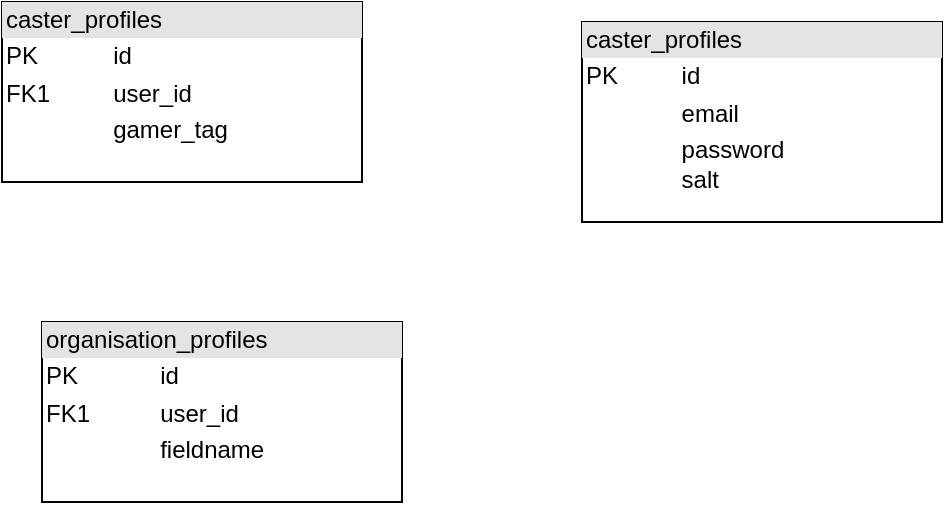 <mxfile version="16.5.1" type="device" pages="5"><diagram id="IFJYSDlTWk54i2XUHWaH" name="DB Schema"><mxGraphModel dx="946" dy="622" grid="1" gridSize="10" guides="1" tooltips="1" connect="1" arrows="1" fold="1" page="1" pageScale="1" pageWidth="827" pageHeight="1169" math="0" shadow="0"><root><mxCell id="0"/><mxCell id="1" parent="0"/><mxCell id="Cj0DY3vHBVHY0UUtg2U1-1" value="&lt;div style=&quot;box-sizing: border-box ; width: 100% ; background: #e4e4e4 ; padding: 2px&quot;&gt;caster_profiles&lt;/div&gt;&lt;table style=&quot;width: 100% ; font-size: 1em&quot; cellpadding=&quot;2&quot; cellspacing=&quot;0&quot;&gt;&lt;tbody&gt;&lt;tr&gt;&lt;td&gt;PK&lt;/td&gt;&lt;td&gt;id&lt;/td&gt;&lt;/tr&gt;&lt;tr&gt;&lt;td&gt;FK1&lt;/td&gt;&lt;td&gt;user_id&lt;/td&gt;&lt;/tr&gt;&lt;tr&gt;&lt;td&gt;&lt;/td&gt;&lt;td&gt;gamer_tag&lt;/td&gt;&lt;/tr&gt;&lt;/tbody&gt;&lt;/table&gt;" style="verticalAlign=top;align=left;overflow=fill;html=1;" parent="1" vertex="1"><mxGeometry x="150" y="300" width="180" height="90" as="geometry"/></mxCell><mxCell id="Cj0DY3vHBVHY0UUtg2U1-2" value="&lt;div style=&quot;box-sizing: border-box ; width: 100% ; background: #e4e4e4 ; padding: 2px&quot;&gt;organisation_profiles&lt;/div&gt;&lt;table style=&quot;width: 100% ; font-size: 1em&quot; cellpadding=&quot;2&quot; cellspacing=&quot;0&quot;&gt;&lt;tbody&gt;&lt;tr&gt;&lt;td&gt;PK&lt;/td&gt;&lt;td&gt;id&lt;/td&gt;&lt;/tr&gt;&lt;tr&gt;&lt;td&gt;FK1&lt;/td&gt;&lt;td&gt;user_id&lt;/td&gt;&lt;/tr&gt;&lt;tr&gt;&lt;td&gt;&lt;/td&gt;&lt;td&gt;fieldname&lt;/td&gt;&lt;/tr&gt;&lt;/tbody&gt;&lt;/table&gt;" style="verticalAlign=top;align=left;overflow=fill;html=1;" parent="1" vertex="1"><mxGeometry x="170" y="460" width="180" height="90" as="geometry"/></mxCell><mxCell id="Cj0DY3vHBVHY0UUtg2U1-3" value="&lt;div style=&quot;box-sizing: border-box ; width: 100% ; background: #e4e4e4 ; padding: 2px&quot;&gt;caster_profiles&lt;/div&gt;&lt;table style=&quot;width: 100% ; font-size: 1em&quot; cellpadding=&quot;2&quot; cellspacing=&quot;0&quot;&gt;&lt;tbody&gt;&lt;tr&gt;&lt;td&gt;PK&lt;/td&gt;&lt;td&gt;id&lt;/td&gt;&lt;/tr&gt;&lt;tr&gt;&lt;td&gt;&lt;br&gt;&lt;/td&gt;&lt;td&gt;email&lt;/td&gt;&lt;/tr&gt;&lt;tr&gt;&lt;td&gt;&lt;/td&gt;&lt;td&gt;password&lt;br&gt;salt&lt;/td&gt;&lt;/tr&gt;&lt;/tbody&gt;&lt;/table&gt;" style="verticalAlign=top;align=left;overflow=fill;html=1;" parent="1" vertex="1"><mxGeometry x="440" y="310" width="180" height="100" as="geometry"/></mxCell></root></mxGraphModel></diagram><diagram id="8OqbAFPK_hmVm2Bs5lqv" name="Class Diagram (User, messages, friends)"><mxGraphModel dx="946" dy="1791" grid="1" gridSize="10" guides="1" tooltips="1" connect="1" arrows="1" fold="1" page="1" pageScale="1" pageWidth="827" pageHeight="1169" math="0" shadow="0"><root><mxCell id="nvpQmYBhC9q09GTZ1Mtf-0"/><mxCell id="nvpQmYBhC9q09GTZ1Mtf-1" parent="nvpQmYBhC9q09GTZ1Mtf-0"/><mxCell id="nvpQmYBhC9q09GTZ1Mtf-22" value="User" style="swimlane;fontStyle=1;align=center;verticalAlign=top;childLayout=stackLayout;horizontal=1;startSize=26;horizontalStack=0;resizeParent=1;resizeParentMax=0;resizeLast=0;collapsible=1;marginBottom=0;" parent="nvpQmYBhC9q09GTZ1Mtf-1" vertex="1"><mxGeometry x="344" y="570" width="180" height="216" as="geometry"/></mxCell><mxCell id="nvpQmYBhC9q09GTZ1Mtf-23" value="- id: int&#10;" style="text;strokeColor=none;fillColor=none;align=left;verticalAlign=top;spacingLeft=4;spacingRight=4;overflow=hidden;rotatable=0;points=[[0,0.5],[1,0.5]];portConstraint=eastwest;" parent="nvpQmYBhC9q09GTZ1Mtf-22" vertex="1"><mxGeometry y="26" width="180" height="26" as="geometry"/></mxCell><mxCell id="nvpQmYBhC9q09GTZ1Mtf-4" value="- username: string" style="text;strokeColor=none;fillColor=none;align=left;verticalAlign=top;spacingLeft=4;spacingRight=4;overflow=hidden;rotatable=0;points=[[0,0.5],[1,0.5]];portConstraint=eastwest;" parent="nvpQmYBhC9q09GTZ1Mtf-22" vertex="1"><mxGeometry y="52" width="180" height="26" as="geometry"/></mxCell><mxCell id="nvpQmYBhC9q09GTZ1Mtf-3" value="- network: Network" style="text;strokeColor=none;fillColor=none;align=left;verticalAlign=top;spacingLeft=4;spacingRight=4;overflow=hidden;rotatable=0;points=[[0,0.5],[1,0.5]];portConstraint=eastwest;" parent="nvpQmYBhC9q09GTZ1Mtf-22" vertex="1"><mxGeometry y="78" width="180" height="26" as="geometry"/></mxCell><mxCell id="nvpQmYBhC9q09GTZ1Mtf-11" value="- chats: Chat[]" style="text;strokeColor=none;fillColor=none;align=left;verticalAlign=top;spacingLeft=4;spacingRight=4;overflow=hidden;rotatable=0;points=[[0,0.5],[1,0.5]];portConstraint=eastwest;" parent="nvpQmYBhC9q09GTZ1Mtf-22" vertex="1"><mxGeometry y="104" width="180" height="26" as="geometry"/></mxCell><mxCell id="nvpQmYBhC9q09GTZ1Mtf-24" value="" style="line;strokeWidth=1;fillColor=none;align=left;verticalAlign=middle;spacingTop=-1;spacingLeft=3;spacingRight=3;rotatable=0;labelPosition=right;points=[];portConstraint=eastwest;" parent="nvpQmYBhC9q09GTZ1Mtf-22" vertex="1"><mxGeometry y="130" width="180" height="8" as="geometry"/></mxCell><mxCell id="nvpQmYBhC9q09GTZ1Mtf-25" value="+ getChat(otherUser): Chat" style="text;strokeColor=none;fillColor=none;align=left;verticalAlign=top;spacingLeft=4;spacingRight=4;overflow=hidden;rotatable=0;points=[[0,0.5],[1,0.5]];portConstraint=eastwest;" parent="nvpQmYBhC9q09GTZ1Mtf-22" vertex="1"><mxGeometry y="138" width="180" height="26" as="geometry"/></mxCell><mxCell id="mDcbZbTaFt60joXfKTBX-10" value="+ addChat(otherUser): Chat" style="text;strokeColor=none;fillColor=none;align=left;verticalAlign=top;spacingLeft=4;spacingRight=4;overflow=hidden;rotatable=0;points=[[0,0.5],[1,0.5]];portConstraint=eastwest;" parent="nvpQmYBhC9q09GTZ1Mtf-22" vertex="1"><mxGeometry y="164" width="180" height="26" as="geometry"/></mxCell><mxCell id="mDcbZbTaFt60joXfKTBX-14" value="+ getNetwork(): SocialNetwork" style="text;strokeColor=none;fillColor=none;align=left;verticalAlign=top;spacingLeft=4;spacingRight=4;overflow=hidden;rotatable=0;points=[[0,0.5],[1,0.5]];portConstraint=eastwest;" parent="nvpQmYBhC9q09GTZ1Mtf-22" vertex="1"><mxGeometry y="190" width="180" height="26" as="geometry"/></mxCell><mxCell id="nvpQmYBhC9q09GTZ1Mtf-26" value="FriendRequest" style="swimlane;fontStyle=1;align=center;verticalAlign=top;childLayout=stackLayout;horizontal=1;startSize=26;horizontalStack=0;resizeParent=1;resizeParentMax=0;resizeLast=0;collapsible=1;marginBottom=0;" parent="nvpQmYBhC9q09GTZ1Mtf-1" vertex="1"><mxGeometry x="610" y="770" width="160" height="138" as="geometry"/></mxCell><mxCell id="nvpQmYBhC9q09GTZ1Mtf-12" value="- sender: User" style="text;strokeColor=none;fillColor=none;align=left;verticalAlign=top;spacingLeft=4;spacingRight=4;overflow=hidden;rotatable=0;points=[[0,0.5],[1,0.5]];portConstraint=eastwest;" parent="nvpQmYBhC9q09GTZ1Mtf-26" vertex="1"><mxGeometry y="26" width="160" height="26" as="geometry"/></mxCell><mxCell id="nvpQmYBhC9q09GTZ1Mtf-13" value="- receiver: User" style="text;strokeColor=none;fillColor=none;align=left;verticalAlign=top;spacingLeft=4;spacingRight=4;overflow=hidden;rotatable=0;points=[[0,0.5],[1,0.5]];portConstraint=eastwest;" parent="nvpQmYBhC9q09GTZ1Mtf-26" vertex="1"><mxGeometry y="52" width="160" height="26" as="geometry"/></mxCell><mxCell id="nvpQmYBhC9q09GTZ1Mtf-27" value="- status: ENUM" style="text;strokeColor=none;fillColor=none;align=left;verticalAlign=top;spacingLeft=4;spacingRight=4;overflow=hidden;rotatable=0;points=[[0,0.5],[1,0.5]];portConstraint=eastwest;" parent="nvpQmYBhC9q09GTZ1Mtf-26" vertex="1"><mxGeometry y="78" width="160" height="26" as="geometry"/></mxCell><mxCell id="nvpQmYBhC9q09GTZ1Mtf-28" value="" style="line;strokeWidth=1;fillColor=none;align=left;verticalAlign=middle;spacingTop=-1;spacingLeft=3;spacingRight=3;rotatable=0;labelPosition=right;points=[];portConstraint=eastwest;" parent="nvpQmYBhC9q09GTZ1Mtf-26" vertex="1"><mxGeometry y="104" width="160" height="8" as="geometry"/></mxCell><mxCell id="nvpQmYBhC9q09GTZ1Mtf-29" value="+ setStatus(): void" style="text;strokeColor=none;fillColor=none;align=left;verticalAlign=top;spacingLeft=4;spacingRight=4;overflow=hidden;rotatable=0;points=[[0,0.5],[1,0.5]];portConstraint=eastwest;" parent="nvpQmYBhC9q09GTZ1Mtf-26" vertex="1"><mxGeometry y="112" width="160" height="26" as="geometry"/></mxCell><mxCell id="nvpQmYBhC9q09GTZ1Mtf-30" value="Chat" style="swimlane;fontStyle=1;align=center;verticalAlign=top;childLayout=stackLayout;horizontal=1;startSize=26;horizontalStack=0;resizeParent=1;resizeParentMax=0;resizeLast=0;collapsible=1;marginBottom=0;" parent="nvpQmYBhC9q09GTZ1Mtf-1" vertex="1"><mxGeometry x="30" y="570" width="226" height="138" as="geometry"/></mxCell><mxCell id="nvpQmYBhC9q09GTZ1Mtf-31" value="- sender: User" style="text;strokeColor=none;fillColor=none;align=left;verticalAlign=top;spacingLeft=4;spacingRight=4;overflow=hidden;rotatable=0;points=[[0,0.5],[1,0.5]];portConstraint=eastwest;" parent="nvpQmYBhC9q09GTZ1Mtf-30" vertex="1"><mxGeometry y="26" width="226" height="26" as="geometry"/></mxCell><mxCell id="nvpQmYBhC9q09GTZ1Mtf-34" value="- receiver: User" style="text;strokeColor=none;fillColor=none;align=left;verticalAlign=top;spacingLeft=4;spacingRight=4;overflow=hidden;rotatable=0;points=[[0,0.5],[1,0.5]];portConstraint=eastwest;" parent="nvpQmYBhC9q09GTZ1Mtf-30" vertex="1"><mxGeometry y="52" width="226" height="26" as="geometry"/></mxCell><mxCell id="nvpQmYBhC9q09GTZ1Mtf-35" value="- messages: Message[]" style="text;strokeColor=none;fillColor=none;align=left;verticalAlign=top;spacingLeft=4;spacingRight=4;overflow=hidden;rotatable=0;points=[[0,0.5],[1,0.5]];portConstraint=eastwest;" parent="nvpQmYBhC9q09GTZ1Mtf-30" vertex="1"><mxGeometry y="78" width="226" height="26" as="geometry"/></mxCell><mxCell id="nvpQmYBhC9q09GTZ1Mtf-32" value="" style="line;strokeWidth=1;fillColor=none;align=left;verticalAlign=middle;spacingTop=-1;spacingLeft=3;spacingRight=3;rotatable=0;labelPosition=right;points=[];portConstraint=eastwest;" parent="nvpQmYBhC9q09GTZ1Mtf-30" vertex="1"><mxGeometry y="104" width="226" height="8" as="geometry"/></mxCell><mxCell id="nvpQmYBhC9q09GTZ1Mtf-33" value="+ getMessages(otherUser): Messages[]" style="text;strokeColor=none;fillColor=none;align=left;verticalAlign=top;spacingLeft=4;spacingRight=4;overflow=hidden;rotatable=0;points=[[0,0.5],[1,0.5]];portConstraint=eastwest;" parent="nvpQmYBhC9q09GTZ1Mtf-30" vertex="1"><mxGeometry y="112" width="226" height="26" as="geometry"/></mxCell><mxCell id="nvpQmYBhC9q09GTZ1Mtf-36" value="Message" style="swimlane;fontStyle=1;align=center;verticalAlign=top;childLayout=stackLayout;horizontal=1;startSize=26;horizontalStack=0;resizeParent=1;resizeParentMax=0;resizeLast=0;collapsible=1;marginBottom=0;" parent="nvpQmYBhC9q09GTZ1Mtf-1" vertex="1"><mxGeometry x="63" y="770" width="160" height="138" as="geometry"/></mxCell><mxCell id="nvpQmYBhC9q09GTZ1Mtf-37" value="- messageNumber: int" style="text;strokeColor=none;fillColor=none;align=left;verticalAlign=top;spacingLeft=4;spacingRight=4;overflow=hidden;rotatable=0;points=[[0,0.5],[1,0.5]];portConstraint=eastwest;" parent="nvpQmYBhC9q09GTZ1Mtf-36" vertex="1"><mxGeometry y="26" width="160" height="26" as="geometry"/></mxCell><mxCell id="nvpQmYBhC9q09GTZ1Mtf-40" value="- authorId" style="text;strokeColor=none;fillColor=none;align=left;verticalAlign=top;spacingLeft=4;spacingRight=4;overflow=hidden;rotatable=0;points=[[0,0.5],[1,0.5]];portConstraint=eastwest;" parent="nvpQmYBhC9q09GTZ1Mtf-36" vertex="1"><mxGeometry y="52" width="160" height="26" as="geometry"/></mxCell><mxCell id="nvpQmYBhC9q09GTZ1Mtf-41" value="- text: string" style="text;strokeColor=none;fillColor=none;align=left;verticalAlign=top;spacingLeft=4;spacingRight=4;overflow=hidden;rotatable=0;points=[[0,0.5],[1,0.5]];portConstraint=eastwest;" parent="nvpQmYBhC9q09GTZ1Mtf-36" vertex="1"><mxGeometry y="78" width="160" height="26" as="geometry"/></mxCell><mxCell id="nvpQmYBhC9q09GTZ1Mtf-38" value="" style="line;strokeWidth=1;fillColor=none;align=left;verticalAlign=middle;spacingTop=-1;spacingLeft=3;spacingRight=3;rotatable=0;labelPosition=right;points=[];portConstraint=eastwest;" parent="nvpQmYBhC9q09GTZ1Mtf-36" vertex="1"><mxGeometry y="104" width="160" height="8" as="geometry"/></mxCell><mxCell id="nvpQmYBhC9q09GTZ1Mtf-39" value="+ getText(): string" style="text;strokeColor=none;fillColor=none;align=left;verticalAlign=top;spacingLeft=4;spacingRight=4;overflow=hidden;rotatable=0;points=[[0,0.5],[1,0.5]];portConstraint=eastwest;" parent="nvpQmYBhC9q09GTZ1Mtf-36" vertex="1"><mxGeometry y="112" width="160" height="26" as="geometry"/></mxCell><mxCell id="mDcbZbTaFt60joXfKTBX-0" value="SocialNetwork" style="swimlane;fontStyle=1;align=center;verticalAlign=top;childLayout=stackLayout;horizontal=1;startSize=26;horizontalStack=0;resizeParent=1;resizeParentMax=0;resizeLast=0;collapsible=1;marginBottom=0;" parent="nvpQmYBhC9q09GTZ1Mtf-1" vertex="1"><mxGeometry x="610" y="570" width="160" height="138" as="geometry"/></mxCell><mxCell id="mDcbZbTaFt60joXfKTBX-1" value="- friends: User[]" style="text;strokeColor=none;fillColor=none;align=left;verticalAlign=top;spacingLeft=4;spacingRight=4;overflow=hidden;rotatable=0;points=[[0,0.5],[1,0.5]];portConstraint=eastwest;" parent="mDcbZbTaFt60joXfKTBX-0" vertex="1"><mxGeometry y="26" width="160" height="26" as="geometry"/></mxCell><mxCell id="mDcbZbTaFt60joXfKTBX-4" value="- requests: FriendRequest[]" style="text;strokeColor=none;fillColor=none;align=left;verticalAlign=top;spacingLeft=4;spacingRight=4;overflow=hidden;rotatable=0;points=[[0,0.5],[1,0.5]];portConstraint=eastwest;" parent="mDcbZbTaFt60joXfKTBX-0" vertex="1"><mxGeometry y="52" width="160" height="26" as="geometry"/></mxCell><mxCell id="mDcbZbTaFt60joXfKTBX-2" value="" style="line;strokeWidth=1;fillColor=none;align=left;verticalAlign=middle;spacingTop=-1;spacingLeft=3;spacingRight=3;rotatable=0;labelPosition=right;points=[];portConstraint=eastwest;" parent="mDcbZbTaFt60joXfKTBX-0" vertex="1"><mxGeometry y="78" width="160" height="8" as="geometry"/></mxCell><mxCell id="mDcbZbTaFt60joXfKTBX-3" value="+ acceptRequest(): void" style="text;strokeColor=none;fillColor=none;align=left;verticalAlign=top;spacingLeft=4;spacingRight=4;overflow=hidden;rotatable=0;points=[[0,0.5],[1,0.5]];portConstraint=eastwest;" parent="mDcbZbTaFt60joXfKTBX-0" vertex="1"><mxGeometry y="86" width="160" height="26" as="geometry"/></mxCell><mxCell id="mDcbZbTaFt60joXfKTBX-5" value="+ rejectRequest(): void" style="text;strokeColor=none;fillColor=none;align=left;verticalAlign=top;spacingLeft=4;spacingRight=4;overflow=hidden;rotatable=0;points=[[0,0.5],[1,0.5]];portConstraint=eastwest;" parent="mDcbZbTaFt60joXfKTBX-0" vertex="1"><mxGeometry y="112" width="160" height="26" as="geometry"/></mxCell><mxCell id="mDcbZbTaFt60joXfKTBX-15" value="" style="endArrow=open;html=1;endSize=12;startArrow=diamondThin;startSize=14;startFill=1;edgeStyle=orthogonalEdgeStyle;align=left;verticalAlign=bottom;rounded=0;entryX=-0.012;entryY=0.065;entryDx=0;entryDy=0;entryPerimeter=0;exitX=0.998;exitY=0.041;exitDx=0;exitDy=0;exitPerimeter=0;" parent="nvpQmYBhC9q09GTZ1Mtf-1" source="nvpQmYBhC9q09GTZ1Mtf-22" target="mDcbZbTaFt60joXfKTBX-0" edge="1"><mxGeometry x="-1" y="3" relative="1" as="geometry"><mxPoint x="530" y="579" as="sourcePoint"/><mxPoint x="720" y="540" as="targetPoint"/></mxGeometry></mxCell><mxCell id="mDcbZbTaFt60joXfKTBX-16" value="1" style="edgeLabel;html=1;align=center;verticalAlign=middle;resizable=0;points=[];" parent="mDcbZbTaFt60joXfKTBX-15" vertex="1" connectable="0"><mxGeometry x="0.629" y="2" relative="1" as="geometry"><mxPoint x="-2" as="offset"/></mxGeometry></mxCell><mxCell id="mDcbZbTaFt60joXfKTBX-17" value="2" style="endArrow=open;html=1;endSize=12;startArrow=diamondThin;startSize=14;startFill=1;edgeStyle=orthogonalEdgeStyle;align=left;verticalAlign=bottom;rounded=0;entryX=0.5;entryY=0;entryDx=0;entryDy=0;" parent="nvpQmYBhC9q09GTZ1Mtf-1" target="nvpQmYBhC9q09GTZ1Mtf-26" edge="1"><mxGeometry x="-0.333" y="10" relative="1" as="geometry"><mxPoint x="690" y="710" as="sourcePoint"/><mxPoint x="610" y="720" as="targetPoint"/><mxPoint as="offset"/></mxGeometry></mxCell><mxCell id="mDcbZbTaFt60joXfKTBX-18" value="0..*" style="text;html=1;align=center;verticalAlign=middle;resizable=0;points=[];autosize=1;strokeColor=none;fillColor=none;" parent="nvpQmYBhC9q09GTZ1Mtf-1" vertex="1"><mxGeometry x="650" y="750" width="30" height="20" as="geometry"/></mxCell><mxCell id="mDcbZbTaFt60joXfKTBX-19" value="0..*" style="text;html=1;align=center;verticalAlign=middle;resizable=0;points=[];autosize=1;strokeColor=none;fillColor=none;" parent="nvpQmYBhC9q09GTZ1Mtf-1" vertex="1"><mxGeometry x="524" y="580" width="30" height="20" as="geometry"/></mxCell><mxCell id="mDcbZbTaFt60joXfKTBX-21" value="" style="endArrow=open;html=1;endSize=12;startArrow=diamondThin;startSize=14;startFill=1;edgeStyle=orthogonalEdgeStyle;align=left;verticalAlign=bottom;rounded=0;exitX=-0.003;exitY=0.064;exitDx=0;exitDy=0;exitPerimeter=0;entryX=1.003;entryY=0.1;entryDx=0;entryDy=0;entryPerimeter=0;" parent="nvpQmYBhC9q09GTZ1Mtf-1" source="nvpQmYBhC9q09GTZ1Mtf-22" target="nvpQmYBhC9q09GTZ1Mtf-30" edge="1"><mxGeometry x="0.002" y="-84" relative="1" as="geometry"><mxPoint x="300" y="700" as="sourcePoint"/><mxPoint x="460" y="700" as="targetPoint"/><mxPoint as="offset"/></mxGeometry></mxCell><mxCell id="mDcbZbTaFt60joXfKTBX-22" value="2" style="edgeLabel;html=1;align=center;verticalAlign=middle;resizable=0;points=[];" parent="mDcbZbTaFt60joXfKTBX-21" vertex="1" connectable="0"><mxGeometry x="-0.736" y="-15" relative="1" as="geometry"><mxPoint x="-12" y="11" as="offset"/></mxGeometry></mxCell><mxCell id="mDcbZbTaFt60joXfKTBX-23" value="0..*" style="text;html=1;align=center;verticalAlign=middle;resizable=0;points=[];autosize=1;strokeColor=none;fillColor=none;" parent="nvpQmYBhC9q09GTZ1Mtf-1" vertex="1"><mxGeometry x="256" y="590" width="30" height="20" as="geometry"/></mxCell><mxCell id="mDcbZbTaFt60joXfKTBX-26" value="1..2" style="endArrow=open;html=1;endSize=12;startArrow=diamondThin;startSize=14;startFill=1;edgeStyle=orthogonalEdgeStyle;align=left;verticalAlign=bottom;rounded=0;entryX=0.5;entryY=0;entryDx=0;entryDy=0;exitX=0.5;exitY=1;exitDx=0;exitDy=0;" parent="nvpQmYBhC9q09GTZ1Mtf-1" source="nvpQmYBhC9q09GTZ1Mtf-30" target="nvpQmYBhC9q09GTZ1Mtf-36" edge="1"><mxGeometry x="-0.29" y="7" relative="1" as="geometry"><mxPoint x="10" y="730" as="sourcePoint"/><mxPoint x="170" y="730" as="targetPoint"/><Array as="points"><mxPoint x="143" y="730"/><mxPoint x="143" y="730"/></Array><mxPoint as="offset"/></mxGeometry></mxCell><mxCell id="mDcbZbTaFt60joXfKTBX-27" value="0..*" style="text;html=1;align=center;verticalAlign=middle;resizable=0;points=[];autosize=1;strokeColor=none;fillColor=none;" parent="nvpQmYBhC9q09GTZ1Mtf-1" vertex="1"><mxGeometry x="110" y="750" width="30" height="20" as="geometry"/></mxCell><mxCell id="G_FjlWxSiDGfOTx2bwtK-0" value="Caster" style="swimlane;fontStyle=1;align=center;verticalAlign=top;childLayout=stackLayout;horizontal=1;startSize=26;horizontalStack=0;resizeParent=1;resizeParentMax=0;resizeLast=0;collapsible=1;marginBottom=0;" parent="nvpQmYBhC9q09GTZ1Mtf-1" vertex="1"><mxGeometry x="220" y="189" width="160" height="86" as="geometry"/></mxCell><mxCell id="G_FjlWxSiDGfOTx2bwtK-1" value="+ field: type" style="text;strokeColor=none;fillColor=none;align=left;verticalAlign=top;spacingLeft=4;spacingRight=4;overflow=hidden;rotatable=0;points=[[0,0.5],[1,0.5]];portConstraint=eastwest;" parent="G_FjlWxSiDGfOTx2bwtK-0" vertex="1"><mxGeometry y="26" width="160" height="26" as="geometry"/></mxCell><mxCell id="G_FjlWxSiDGfOTx2bwtK-2" value="" style="line;strokeWidth=1;fillColor=none;align=left;verticalAlign=middle;spacingTop=-1;spacingLeft=3;spacingRight=3;rotatable=0;labelPosition=right;points=[];portConstraint=eastwest;" parent="G_FjlWxSiDGfOTx2bwtK-0" vertex="1"><mxGeometry y="52" width="160" height="8" as="geometry"/></mxCell><mxCell id="G_FjlWxSiDGfOTx2bwtK-3" value="+ method(type): type" style="text;strokeColor=none;fillColor=none;align=left;verticalAlign=top;spacingLeft=4;spacingRight=4;overflow=hidden;rotatable=0;points=[[0,0.5],[1,0.5]];portConstraint=eastwest;" parent="G_FjlWxSiDGfOTx2bwtK-0" vertex="1"><mxGeometry y="60" width="160" height="26" as="geometry"/></mxCell><mxCell id="G_FjlWxSiDGfOTx2bwtK-4" value="Organisation" style="swimlane;fontStyle=1;align=center;verticalAlign=top;childLayout=stackLayout;horizontal=1;startSize=26;horizontalStack=0;resizeParent=1;resizeParentMax=0;resizeLast=0;collapsible=1;marginBottom=0;" parent="nvpQmYBhC9q09GTZ1Mtf-1" vertex="1"><mxGeometry x="420" y="189" width="160" height="86" as="geometry"/></mxCell><mxCell id="G_FjlWxSiDGfOTx2bwtK-5" value="+ field: type" style="text;strokeColor=none;fillColor=none;align=left;verticalAlign=top;spacingLeft=4;spacingRight=4;overflow=hidden;rotatable=0;points=[[0,0.5],[1,0.5]];portConstraint=eastwest;" parent="G_FjlWxSiDGfOTx2bwtK-4" vertex="1"><mxGeometry y="26" width="160" height="26" as="geometry"/></mxCell><mxCell id="G_FjlWxSiDGfOTx2bwtK-6" value="" style="line;strokeWidth=1;fillColor=none;align=left;verticalAlign=middle;spacingTop=-1;spacingLeft=3;spacingRight=3;rotatable=0;labelPosition=right;points=[];portConstraint=eastwest;" parent="G_FjlWxSiDGfOTx2bwtK-4" vertex="1"><mxGeometry y="52" width="160" height="8" as="geometry"/></mxCell><mxCell id="G_FjlWxSiDGfOTx2bwtK-7" value="+ method(type): type" style="text;strokeColor=none;fillColor=none;align=left;verticalAlign=top;spacingLeft=4;spacingRight=4;overflow=hidden;rotatable=0;points=[[0,0.5],[1,0.5]];portConstraint=eastwest;" parent="G_FjlWxSiDGfOTx2bwtK-4" vertex="1"><mxGeometry y="60" width="160" height="26" as="geometry"/></mxCell><mxCell id="G_FjlWxSiDGfOTx2bwtK-8" value="BaseUser" style="swimlane;fontStyle=1;align=center;verticalAlign=top;childLayout=stackLayout;horizontal=1;startSize=26;horizontalStack=0;resizeParent=1;resizeParentMax=0;resizeLast=0;collapsible=1;marginBottom=0;" parent="nvpQmYBhC9q09GTZ1Mtf-1" vertex="1"><mxGeometry x="320" y="-30" width="160" height="138" as="geometry"/></mxCell><mxCell id="G_FjlWxSiDGfOTx2bwtK-9" value="- Id: int" style="text;strokeColor=none;fillColor=none;align=left;verticalAlign=top;spacingLeft=4;spacingRight=4;overflow=hidden;rotatable=0;points=[[0,0.5],[1,0.5]];portConstraint=eastwest;" parent="G_FjlWxSiDGfOTx2bwtK-8" vertex="1"><mxGeometry y="26" width="160" height="26" as="geometry"/></mxCell><mxCell id="G_FjlWxSiDGfOTx2bwtK-12" value="- Email: string" style="text;strokeColor=none;fillColor=none;align=left;verticalAlign=top;spacingLeft=4;spacingRight=4;overflow=hidden;rotatable=0;points=[[0,0.5],[1,0.5]];portConstraint=eastwest;" parent="G_FjlWxSiDGfOTx2bwtK-8" vertex="1"><mxGeometry y="52" width="160" height="26" as="geometry"/></mxCell><mxCell id="G_FjlWxSiDGfOTx2bwtK-13" value="- Password: string" style="text;strokeColor=none;fillColor=none;align=left;verticalAlign=top;spacingLeft=4;spacingRight=4;overflow=hidden;rotatable=0;points=[[0,0.5],[1,0.5]];portConstraint=eastwest;" parent="G_FjlWxSiDGfOTx2bwtK-8" vertex="1"><mxGeometry y="78" width="160" height="26" as="geometry"/></mxCell><mxCell id="G_FjlWxSiDGfOTx2bwtK-10" value="" style="line;strokeWidth=1;fillColor=none;align=left;verticalAlign=middle;spacingTop=-1;spacingLeft=3;spacingRight=3;rotatable=0;labelPosition=right;points=[];portConstraint=eastwest;" parent="G_FjlWxSiDGfOTx2bwtK-8" vertex="1"><mxGeometry y="104" width="160" height="8" as="geometry"/></mxCell><mxCell id="G_FjlWxSiDGfOTx2bwtK-23" value="+ Get / Set(): T" style="text;strokeColor=none;fillColor=none;align=left;verticalAlign=top;spacingLeft=4;spacingRight=4;overflow=hidden;rotatable=0;points=[[0,0.5],[1,0.5]];portConstraint=eastwest;" parent="G_FjlWxSiDGfOTx2bwtK-8" vertex="1"><mxGeometry y="112" width="160" height="26" as="geometry"/></mxCell><mxCell id="G_FjlWxSiDGfOTx2bwtK-15" value="«interface»&lt;br&gt;&lt;b&gt;ICasterService&lt;/b&gt;" style="html=1;" parent="nvpQmYBhC9q09GTZ1Mtf-1" vertex="1"><mxGeometry x="930" y="170" width="110" height="50" as="geometry"/></mxCell><mxCell id="G_FjlWxSiDGfOTx2bwtK-16" value="CasterService" style="swimlane;fontStyle=1;align=center;verticalAlign=top;childLayout=stackLayout;horizontal=1;startSize=26;horizontalStack=0;resizeParent=1;resizeParentMax=0;resizeLast=0;collapsible=1;marginBottom=0;" parent="nvpQmYBhC9q09GTZ1Mtf-1" vertex="1"><mxGeometry x="900" y="270" width="170" height="86" as="geometry"/></mxCell><mxCell id="G_FjlWxSiDGfOTx2bwtK-17" value="+ field: type" style="text;strokeColor=none;fillColor=none;align=left;verticalAlign=top;spacingLeft=4;spacingRight=4;overflow=hidden;rotatable=0;points=[[0,0.5],[1,0.5]];portConstraint=eastwest;" parent="G_FjlWxSiDGfOTx2bwtK-16" vertex="1"><mxGeometry y="26" width="170" height="26" as="geometry"/></mxCell><mxCell id="G_FjlWxSiDGfOTx2bwtK-18" value="" style="line;strokeWidth=1;fillColor=none;align=left;verticalAlign=middle;spacingTop=-1;spacingLeft=3;spacingRight=3;rotatable=0;labelPosition=right;points=[];portConstraint=eastwest;" parent="G_FjlWxSiDGfOTx2bwtK-16" vertex="1"><mxGeometry y="52" width="170" height="8" as="geometry"/></mxCell><mxCell id="G_FjlWxSiDGfOTx2bwtK-19" value="+ GetCasters(): List&lt;Caster&gt;" style="text;strokeColor=none;fillColor=none;align=left;verticalAlign=top;spacingLeft=4;spacingRight=4;overflow=hidden;rotatable=0;points=[[0,0.5],[1,0.5]];portConstraint=eastwest;" parent="G_FjlWxSiDGfOTx2bwtK-16" vertex="1"><mxGeometry y="60" width="170" height="26" as="geometry"/></mxCell><mxCell id="G_FjlWxSiDGfOTx2bwtK-20" value="«interface»&lt;br&gt;&lt;b&gt;ICasterRepository&lt;/b&gt;" style="html=1;" parent="nvpQmYBhC9q09GTZ1Mtf-1" vertex="1"><mxGeometry x="710" y="170" width="110" height="50" as="geometry"/></mxCell><mxCell id="G_FjlWxSiDGfOTx2bwtK-24" value="" style="endArrow=block;endSize=16;endFill=0;html=1;rounded=0;entryX=0.748;entryY=0.989;entryDx=0;entryDy=0;entryPerimeter=0;exitX=0.123;exitY=-0.007;exitDx=0;exitDy=0;exitPerimeter=0;" parent="nvpQmYBhC9q09GTZ1Mtf-1" source="G_FjlWxSiDGfOTx2bwtK-4" target="G_FjlWxSiDGfOTx2bwtK-23" edge="1"><mxGeometry width="160" relative="1" as="geometry"><mxPoint x="440" y="180" as="sourcePoint"/><mxPoint x="700" y="220" as="targetPoint"/><Array as="points"><mxPoint x="440" y="150"/></Array></mxGeometry></mxCell><mxCell id="G_FjlWxSiDGfOTx2bwtK-28" value="" style="endArrow=block;endSize=16;endFill=0;html=1;rounded=0;entryX=0.25;entryY=1;entryDx=0;entryDy=0;exitX=0.869;exitY=-0.007;exitDx=0;exitDy=0;exitPerimeter=0;" parent="nvpQmYBhC9q09GTZ1Mtf-1" source="G_FjlWxSiDGfOTx2bwtK-0" target="G_FjlWxSiDGfOTx2bwtK-8" edge="1"><mxGeometry width="160" relative="1" as="geometry"><mxPoint x="360" y="180" as="sourcePoint"/><mxPoint x="590" y="180" as="targetPoint"/></mxGeometry></mxCell><mxCell id="G_FjlWxSiDGfOTx2bwtK-29" value="CasterRepository" style="swimlane;fontStyle=1;align=center;verticalAlign=top;childLayout=stackLayout;horizontal=1;startSize=26;horizontalStack=0;resizeParent=1;resizeParentMax=0;resizeLast=0;collapsible=1;marginBottom=0;" parent="nvpQmYBhC9q09GTZ1Mtf-1" vertex="1"><mxGeometry x="680" y="275" width="170" height="86" as="geometry"/></mxCell><mxCell id="G_FjlWxSiDGfOTx2bwtK-30" value="+ field: type" style="text;strokeColor=none;fillColor=none;align=left;verticalAlign=top;spacingLeft=4;spacingRight=4;overflow=hidden;rotatable=0;points=[[0,0.5],[1,0.5]];portConstraint=eastwest;" parent="G_FjlWxSiDGfOTx2bwtK-29" vertex="1"><mxGeometry y="26" width="170" height="26" as="geometry"/></mxCell><mxCell id="G_FjlWxSiDGfOTx2bwtK-31" value="" style="line;strokeWidth=1;fillColor=none;align=left;verticalAlign=middle;spacingTop=-1;spacingLeft=3;spacingRight=3;rotatable=0;labelPosition=right;points=[];portConstraint=eastwest;" parent="G_FjlWxSiDGfOTx2bwtK-29" vertex="1"><mxGeometry y="52" width="170" height="8" as="geometry"/></mxCell><mxCell id="G_FjlWxSiDGfOTx2bwtK-32" value="+ GetCasters(): List&lt;Caster&gt;" style="text;strokeColor=none;fillColor=none;align=left;verticalAlign=top;spacingLeft=4;spacingRight=4;overflow=hidden;rotatable=0;points=[[0,0.5],[1,0.5]];portConstraint=eastwest;" parent="G_FjlWxSiDGfOTx2bwtK-29" vertex="1"><mxGeometry y="60" width="170" height="26" as="geometry"/></mxCell></root></mxGraphModel></diagram><diagram id="1ebE3wzVtTD3xd7LhX3F" name="FC: Register"><mxGraphModel dx="1455" dy="957" grid="1" gridSize="10" guides="1" tooltips="1" connect="1" arrows="1" fold="1" page="1" pageScale="1" pageWidth="827" pageHeight="1169" math="0" shadow="0"><root><mxCell id="ImhqlGTvDcpTIGd-mucL-0"/><mxCell id="ImhqlGTvDcpTIGd-mucL-1" parent="ImhqlGTvDcpTIGd-mucL-0"/><mxCell id="ImhqlGTvDcpTIGd-mucL-64" value="" style="rounded=0;whiteSpace=wrap;html=1;fillColor=#d5e8d4;strokeColor=#82b366;" vertex="1" parent="ImhqlGTvDcpTIGd-mucL-1"><mxGeometry x="200" y="580" width="400" height="300" as="geometry"/></mxCell><mxCell id="ImhqlGTvDcpTIGd-mucL-63" value="" style="rounded=0;whiteSpace=wrap;html=1;fillColor=#dae8fc;strokeColor=#6c8ebf;" vertex="1" parent="ImhqlGTvDcpTIGd-mucL-1"><mxGeometry x="200" y="40" width="400" height="540" as="geometry"/></mxCell><mxCell id="ImhqlGTvDcpTIGd-mucL-2" value="User clicks Signup" style="strokeWidth=2;html=1;shape=mxgraph.flowchart.start_1;whiteSpace=wrap;fillColor=#f8cecc;strokeColor=#b85450;" vertex="1" parent="ImhqlGTvDcpTIGd-mucL-1"><mxGeometry x="337" y="50" width="126" height="70" as="geometry"/></mxCell><mxCell id="ImhqlGTvDcpTIGd-mucL-3" value="Register as&lt;br&gt;Caster / Org." style="strokeWidth=2;html=1;shape=mxgraph.flowchart.decision;whiteSpace=wrap;fillColor=#fff2cc;strokeColor=#d6b656;" vertex="1" parent="ImhqlGTvDcpTIGd-mucL-1"><mxGeometry x="350" y="140" width="100" height="100" as="geometry"/></mxCell><mxCell id="ImhqlGTvDcpTIGd-mucL-5" value="User provides data for CreateCasterDto" style="rounded=1;whiteSpace=wrap;html=1;absoluteArcSize=1;arcSize=14;strokeWidth=2;fillColor=#f5f5f5;fontColor=#333333;strokeColor=#666666;" vertex="1" parent="ImhqlGTvDcpTIGd-mucL-1"><mxGeometry x="238" y="220" width="100" height="100" as="geometry"/></mxCell><mxCell id="ImhqlGTvDcpTIGd-mucL-6" value="User provides data for CreateOrgDto" style="rounded=1;whiteSpace=wrap;html=1;absoluteArcSize=1;arcSize=14;strokeWidth=2;fillColor=#f5f5f5;strokeColor=#666666;fontColor=#333333;" vertex="1" parent="ImhqlGTvDcpTIGd-mucL-1"><mxGeometry x="460" y="220" width="100" height="100" as="geometry"/></mxCell><mxCell id="ImhqlGTvDcpTIGd-mucL-10" value="Send API request&lt;br&gt;with RegisterDto" style="rounded=1;whiteSpace=wrap;html=1;absoluteArcSize=1;arcSize=14;strokeWidth=2;fillColor=#f5f5f5;fontColor=#333333;strokeColor=#666666;" vertex="1" parent="ImhqlGTvDcpTIGd-mucL-1"><mxGeometry x="350" y="470" width="100" height="100" as="geometry"/></mxCell><mxCell id="ImhqlGTvDcpTIGd-mucL-25" value="Is request&lt;br&gt;Caster / Org?" style="strokeWidth=2;html=1;shape=mxgraph.flowchart.decision;whiteSpace=wrap;fillColor=#fff2cc;strokeColor=#d6b656;" vertex="1" parent="ImhqlGTvDcpTIGd-mucL-1"><mxGeometry x="350" y="590" width="100" height="100" as="geometry"/></mxCell><mxCell id="ImhqlGTvDcpTIGd-mucL-26" value="Create (Caster) User + Profile" style="rounded=1;whiteSpace=wrap;html=1;absoluteArcSize=1;arcSize=14;strokeWidth=2;fillColor=#f5f5f5;fontColor=#333333;strokeColor=#666666;" vertex="1" parent="ImhqlGTvDcpTIGd-mucL-1"><mxGeometry x="238" y="680" width="100" height="100" as="geometry"/></mxCell><mxCell id="ImhqlGTvDcpTIGd-mucL-27" value="Create (Org) User + Profile" style="rounded=1;whiteSpace=wrap;html=1;absoluteArcSize=1;arcSize=14;strokeWidth=2;fillColor=#f5f5f5;fontColor=#333333;strokeColor=#666666;" vertex="1" parent="ImhqlGTvDcpTIGd-mucL-1"><mxGeometry x="464" y="680" width="100" height="100" as="geometry"/></mxCell><mxCell id="ImhqlGTvDcpTIGd-mucL-28" value="Is data valid?" style="strokeWidth=2;html=1;shape=mxgraph.flowchart.decision;whiteSpace=wrap;fillColor=#fff2cc;strokeColor=#d6b656;" vertex="1" parent="ImhqlGTvDcpTIGd-mucL-1"><mxGeometry x="350" y="345" width="100" height="100" as="geometry"/></mxCell><mxCell id="ImhqlGTvDcpTIGd-mucL-29" value="Return CasterDto" style="strokeWidth=2;html=1;shape=mxgraph.flowchart.terminator;whiteSpace=wrap;fillColor=#f8cecc;strokeColor=#b85450;" vertex="1" parent="ImhqlGTvDcpTIGd-mucL-1"><mxGeometry x="226" y="810" width="120" height="60" as="geometry"/></mxCell><mxCell id="ImhqlGTvDcpTIGd-mucL-30" value="Return OrgDto" style="strokeWidth=2;html=1;shape=mxgraph.flowchart.terminator;whiteSpace=wrap;fillColor=#f8cecc;strokeColor=#b85450;" vertex="1" parent="ImhqlGTvDcpTIGd-mucL-1"><mxGeometry x="454" y="810" width="120" height="60" as="geometry"/></mxCell><mxCell id="ImhqlGTvDcpTIGd-mucL-31" value="" style="edgeStyle=segmentEdgeStyle;endArrow=classic;html=1;rounded=0;entryX=0.5;entryY=0;entryDx=0;entryDy=0;entryPerimeter=0;exitX=0.5;exitY=1;exitDx=0;exitDy=0;exitPerimeter=0;" edge="1" parent="ImhqlGTvDcpTIGd-mucL-1" source="ImhqlGTvDcpTIGd-mucL-2" target="ImhqlGTvDcpTIGd-mucL-3"><mxGeometry width="50" height="50" relative="1" as="geometry"><mxPoint x="238" y="130" as="sourcePoint"/><mxPoint x="288" y="80" as="targetPoint"/></mxGeometry></mxCell><mxCell id="ImhqlGTvDcpTIGd-mucL-37" value="" style="edgeStyle=segmentEdgeStyle;endArrow=classic;html=1;rounded=0;entryX=0.5;entryY=0;entryDx=0;entryDy=0;exitX=1;exitY=0.5;exitDx=0;exitDy=0;exitPerimeter=0;" edge="1" parent="ImhqlGTvDcpTIGd-mucL-1" source="ImhqlGTvDcpTIGd-mucL-3" target="ImhqlGTvDcpTIGd-mucL-6"><mxGeometry width="50" height="50" relative="1" as="geometry"><mxPoint x="460" y="215" as="sourcePoint"/><mxPoint x="510" y="165" as="targetPoint"/></mxGeometry></mxCell><mxCell id="ImhqlGTvDcpTIGd-mucL-38" value="" style="edgeStyle=segmentEdgeStyle;endArrow=classic;html=1;rounded=0;entryX=0.5;entryY=0;entryDx=0;entryDy=0;exitX=0;exitY=0.5;exitDx=0;exitDy=0;exitPerimeter=0;" edge="1" parent="ImhqlGTvDcpTIGd-mucL-1" source="ImhqlGTvDcpTIGd-mucL-3" target="ImhqlGTvDcpTIGd-mucL-5"><mxGeometry width="50" height="50" relative="1" as="geometry"><mxPoint x="220" y="215" as="sourcePoint"/><mxPoint x="270" y="165" as="targetPoint"/></mxGeometry></mxCell><mxCell id="ImhqlGTvDcpTIGd-mucL-39" value="" style="edgeStyle=segmentEdgeStyle;endArrow=classic;html=1;rounded=0;entryX=0.5;entryY=0;entryDx=0;entryDy=0;entryPerimeter=0;exitX=0.5;exitY=1;exitDx=0;exitDy=0;" edge="1" parent="ImhqlGTvDcpTIGd-mucL-1" source="ImhqlGTvDcpTIGd-mucL-5" target="ImhqlGTvDcpTIGd-mucL-28"><mxGeometry width="50" height="50" relative="1" as="geometry"><mxPoint x="220" y="430" as="sourcePoint"/><mxPoint x="400" y="380" as="targetPoint"/><Array as="points"><mxPoint x="287" y="330"/><mxPoint x="400" y="330"/></Array></mxGeometry></mxCell><mxCell id="ImhqlGTvDcpTIGd-mucL-40" value="" style="edgeStyle=segmentEdgeStyle;endArrow=classic;html=1;rounded=0;exitX=0.5;exitY=1;exitDx=0;exitDy=0;entryX=0.5;entryY=0;entryDx=0;entryDy=0;entryPerimeter=0;" edge="1" parent="ImhqlGTvDcpTIGd-mucL-1" source="ImhqlGTvDcpTIGd-mucL-6" target="ImhqlGTvDcpTIGd-mucL-28"><mxGeometry width="50" height="50" relative="1" as="geometry"><mxPoint x="490" y="410" as="sourcePoint"/><mxPoint x="400" y="380" as="targetPoint"/><Array as="points"><mxPoint x="510" y="330"/><mxPoint x="400" y="330"/></Array></mxGeometry></mxCell><mxCell id="ImhqlGTvDcpTIGd-mucL-42" value="" style="edgeStyle=segmentEdgeStyle;endArrow=classic;html=1;rounded=0;exitX=1;exitY=0.5;exitDx=0;exitDy=0;exitPerimeter=0;entryX=1;entryY=0.5;entryDx=0;entryDy=0;" edge="1" parent="ImhqlGTvDcpTIGd-mucL-1" source="ImhqlGTvDcpTIGd-mucL-28" target="ImhqlGTvDcpTIGd-mucL-6"><mxGeometry width="50" height="50" relative="1" as="geometry"><mxPoint x="510" y="560" as="sourcePoint"/><mxPoint x="580" y="290" as="targetPoint"/><Array as="points"><mxPoint x="580" y="395"/><mxPoint x="580" y="270"/></Array></mxGeometry></mxCell><mxCell id="ImhqlGTvDcpTIGd-mucL-48" value="" style="edgeStyle=segmentEdgeStyle;endArrow=classic;html=1;rounded=0;exitX=0;exitY=0.5;exitDx=0;exitDy=0;exitPerimeter=0;entryX=0;entryY=0.5;entryDx=0;entryDy=0;" edge="1" parent="ImhqlGTvDcpTIGd-mucL-1" source="ImhqlGTvDcpTIGd-mucL-28" target="ImhqlGTvDcpTIGd-mucL-5"><mxGeometry width="50" height="50" relative="1" as="geometry"><mxPoint x="210" y="476" as="sourcePoint"/><mxPoint x="220" y="290" as="targetPoint"/><Array as="points"><mxPoint x="220" y="395"/><mxPoint x="220" y="270"/></Array></mxGeometry></mxCell><mxCell id="ImhqlGTvDcpTIGd-mucL-53" value="No" style="text;html=1;align=center;verticalAlign=middle;resizable=0;points=[];autosize=1;strokeColor=none;fillColor=none;" vertex="1" parent="ImhqlGTvDcpTIGd-mucL-1"><mxGeometry x="273" y="400" width="30" height="20" as="geometry"/></mxCell><mxCell id="ImhqlGTvDcpTIGd-mucL-54" value="No" style="text;html=1;align=center;verticalAlign=middle;resizable=0;points=[];autosize=1;strokeColor=none;fillColor=none;" vertex="1" parent="ImhqlGTvDcpTIGd-mucL-1"><mxGeometry x="495" y="400" width="30" height="20" as="geometry"/></mxCell><mxCell id="ImhqlGTvDcpTIGd-mucL-55" value="" style="edgeStyle=segmentEdgeStyle;endArrow=classic;html=1;rounded=0;entryX=0.5;entryY=0;entryDx=0;entryDy=0;exitX=0.5;exitY=1;exitDx=0;exitDy=0;exitPerimeter=0;" edge="1" parent="ImhqlGTvDcpTIGd-mucL-1" source="ImhqlGTvDcpTIGd-mucL-28" target="ImhqlGTvDcpTIGd-mucL-10"><mxGeometry width="50" height="50" relative="1" as="geometry"><mxPoint x="360" y="420" as="sourcePoint"/><mxPoint x="410" y="370" as="targetPoint"/></mxGeometry></mxCell><mxCell id="ImhqlGTvDcpTIGd-mucL-56" value="Yes" style="text;html=1;align=center;verticalAlign=middle;resizable=0;points=[];autosize=1;strokeColor=none;fillColor=none;" vertex="1" parent="ImhqlGTvDcpTIGd-mucL-1"><mxGeometry x="393" y="445" width="40" height="20" as="geometry"/></mxCell><mxCell id="ImhqlGTvDcpTIGd-mucL-58" value="" style="edgeStyle=segmentEdgeStyle;endArrow=classic;html=1;rounded=0;entryX=0.5;entryY=0;entryDx=0;entryDy=0;entryPerimeter=0;exitX=0.5;exitY=1;exitDx=0;exitDy=0;" edge="1" parent="ImhqlGTvDcpTIGd-mucL-1" source="ImhqlGTvDcpTIGd-mucL-10" target="ImhqlGTvDcpTIGd-mucL-25"><mxGeometry width="50" height="50" relative="1" as="geometry"><mxPoint x="245" y="670" as="sourcePoint"/><mxPoint x="295" y="620" as="targetPoint"/></mxGeometry></mxCell><mxCell id="ImhqlGTvDcpTIGd-mucL-59" value="" style="edgeStyle=segmentEdgeStyle;endArrow=classic;html=1;rounded=0;entryX=0.462;entryY=0.026;entryDx=0;entryDy=0;entryPerimeter=0;" edge="1" parent="ImhqlGTvDcpTIGd-mucL-1" target="ImhqlGTvDcpTIGd-mucL-29"><mxGeometry width="50" height="50" relative="1" as="geometry"><mxPoint x="281" y="782" as="sourcePoint"/><mxPoint x="191" y="770" as="targetPoint"/></mxGeometry></mxCell><mxCell id="ImhqlGTvDcpTIGd-mucL-60" value="" style="edgeStyle=segmentEdgeStyle;endArrow=classic;html=1;rounded=0;exitX=0.561;exitY=1.022;exitDx=0;exitDy=0;exitPerimeter=0;entryX=0.551;entryY=-0.017;entryDx=0;entryDy=0;entryPerimeter=0;" edge="1" parent="ImhqlGTvDcpTIGd-mucL-1" source="ImhqlGTvDcpTIGd-mucL-27" target="ImhqlGTvDcpTIGd-mucL-30"><mxGeometry width="50" height="50" relative="1" as="geometry"><mxPoint x="395" y="810" as="sourcePoint"/><mxPoint x="445" y="760" as="targetPoint"/></mxGeometry></mxCell><mxCell id="ImhqlGTvDcpTIGd-mucL-61" value="" style="edgeStyle=segmentEdgeStyle;endArrow=classic;html=1;rounded=0;exitX=1;exitY=0.5;exitDx=0;exitDy=0;exitPerimeter=0;entryX=0.568;entryY=-0.023;entryDx=0;entryDy=0;entryPerimeter=0;" edge="1" parent="ImhqlGTvDcpTIGd-mucL-1" source="ImhqlGTvDcpTIGd-mucL-25" target="ImhqlGTvDcpTIGd-mucL-27"><mxGeometry width="50" height="50" relative="1" as="geometry"><mxPoint x="490.98" y="710" as="sourcePoint"/><mxPoint x="540.98" y="660" as="targetPoint"/></mxGeometry></mxCell><mxCell id="ImhqlGTvDcpTIGd-mucL-62" value="" style="edgeStyle=segmentEdgeStyle;endArrow=classic;html=1;rounded=0;exitX=0;exitY=0.5;exitDx=0;exitDy=0;exitPerimeter=0;entryX=0.428;entryY=-0.016;entryDx=0;entryDy=0;entryPerimeter=0;" edge="1" parent="ImhqlGTvDcpTIGd-mucL-1" source="ImhqlGTvDcpTIGd-mucL-25" target="ImhqlGTvDcpTIGd-mucL-26"><mxGeometry width="50" height="50" relative="1" as="geometry"><mxPoint x="191" y="720" as="sourcePoint"/><mxPoint x="241" y="670" as="targetPoint"/><Array as="points"><mxPoint x="281" y="640"/></Array></mxGeometry></mxCell><mxCell id="ImhqlGTvDcpTIGd-mucL-66" value="&lt;font style=&quot;font-size: 21px;&quot;&gt;GUI&lt;/font&gt;" style="text;html=1;align=center;verticalAlign=middle;resizable=0;points=[];autosize=1;strokeColor=none;fillColor=none;rotation=0;fontSize=21;" vertex="1" parent="ImhqlGTvDcpTIGd-mucL-1"><mxGeometry x="210" y="50" width="50" height="30" as="geometry"/></mxCell><mxCell id="ImhqlGTvDcpTIGd-mucL-68" value="&lt;font style=&quot;font-size: 21px&quot;&gt;API&lt;/font&gt;" style="text;html=1;align=center;verticalAlign=middle;resizable=0;points=[];autosize=1;strokeColor=none;fillColor=none;rotation=0;" vertex="1" parent="ImhqlGTvDcpTIGd-mucL-1"><mxGeometry x="210" y="590" width="50" height="20" as="geometry"/></mxCell></root></mxGraphModel></diagram><diagram name="FC: Login" id="W5Vi_OjULlY-vEMNXQ7G"><mxGraphModel dx="1351" dy="889" grid="1" gridSize="10" guides="1" tooltips="1" connect="1" arrows="1" fold="1" page="1" pageScale="1" pageWidth="827" pageHeight="1169" math="0" shadow="0"><root><mxCell id="jJOTINC_s99VRU9J-_aM-0"/><mxCell id="jJOTINC_s99VRU9J-_aM-1" parent="jJOTINC_s99VRU9J-_aM-0"/><mxCell id="jJOTINC_s99VRU9J-_aM-2" value="" style="rounded=0;whiteSpace=wrap;html=1;fillColor=#d5e8d4;strokeColor=#82b366;" vertex="1" parent="jJOTINC_s99VRU9J-_aM-1"><mxGeometry x="210" y="430" width="390" height="340" as="geometry"/></mxCell><mxCell id="jJOTINC_s99VRU9J-_aM-3" value="" style="rounded=0;whiteSpace=wrap;html=1;fillColor=#dae8fc;strokeColor=#6c8ebf;" vertex="1" parent="jJOTINC_s99VRU9J-_aM-1"><mxGeometry x="210" y="40" width="390" height="390" as="geometry"/></mxCell><mxCell id="jJOTINC_s99VRU9J-_aM-4" value="User clicks Login" style="strokeWidth=2;html=1;shape=mxgraph.flowchart.start_1;whiteSpace=wrap;fillColor=#f8cecc;strokeColor=#b85450;" vertex="1" parent="jJOTINC_s99VRU9J-_aM-1"><mxGeometry x="337" y="50" width="126" height="70" as="geometry"/></mxCell><mxCell id="jJOTINC_s99VRU9J-_aM-6" value="User provides email + pw" style="rounded=1;whiteSpace=wrap;html=1;absoluteArcSize=1;arcSize=14;strokeWidth=2;fillColor=#f5f5f5;fontColor=#333333;strokeColor=#666666;" vertex="1" parent="jJOTINC_s99VRU9J-_aM-1"><mxGeometry x="350" y="160" width="100" height="50" as="geometry"/></mxCell><mxCell id="jJOTINC_s99VRU9J-_aM-8" value="Send API request&lt;br&gt;with LoginDto" style="rounded=1;whiteSpace=wrap;html=1;absoluteArcSize=1;arcSize=14;strokeWidth=2;fillColor=#f5f5f5;fontColor=#333333;strokeColor=#666666;" vertex="1" parent="jJOTINC_s99VRU9J-_aM-1"><mxGeometry x="350" y="370" width="100" height="50" as="geometry"/></mxCell><mxCell id="jJOTINC_s99VRU9J-_aM-10" value="Create&amp;nbsp;&lt;br&gt;LoginCasterDto" style="rounded=1;whiteSpace=wrap;html=1;absoluteArcSize=1;arcSize=14;strokeWidth=2;fillColor=#f5f5f5;fontColor=#333333;strokeColor=#666666;" vertex="1" parent="jJOTINC_s99VRU9J-_aM-1"><mxGeometry x="236.5" y="610" width="100" height="50" as="geometry"/></mxCell><mxCell id="jJOTINC_s99VRU9J-_aM-11" value="Authenticate" style="rounded=1;whiteSpace=wrap;html=1;absoluteArcSize=1;arcSize=14;strokeWidth=2;fillColor=#f5f5f5;fontColor=#333333;strokeColor=#666666;" vertex="1" parent="jJOTINC_s99VRU9J-_aM-1"><mxGeometry x="350" y="450" width="100" height="50" as="geometry"/></mxCell><mxCell id="jJOTINC_s99VRU9J-_aM-12" value="Is data valid?" style="strokeWidth=2;html=1;shape=mxgraph.flowchart.decision;whiteSpace=wrap;fillColor=#fff2cc;strokeColor=#d6b656;" vertex="1" parent="jJOTINC_s99VRU9J-_aM-1"><mxGeometry x="350" y="240" width="100" height="100" as="geometry"/></mxCell><mxCell id="jJOTINC_s99VRU9J-_aM-13" value="Return &lt;br&gt;LoginCasterDto" style="strokeWidth=2;html=1;shape=mxgraph.flowchart.terminator;whiteSpace=wrap;fillColor=#f8cecc;strokeColor=#b85450;" vertex="1" parent="jJOTINC_s99VRU9J-_aM-1"><mxGeometry x="226" y="690" width="120" height="60" as="geometry"/></mxCell><mxCell id="jJOTINC_s99VRU9J-_aM-14" value="Return &lt;br&gt;LoginOrgDto" style="strokeWidth=2;html=1;shape=mxgraph.flowchart.terminator;whiteSpace=wrap;fillColor=#f8cecc;strokeColor=#b85450;" vertex="1" parent="jJOTINC_s99VRU9J-_aM-1"><mxGeometry x="454" y="690" width="120" height="60" as="geometry"/></mxCell><mxCell id="jJOTINC_s99VRU9J-_aM-15" value="" style="edgeStyle=segmentEdgeStyle;endArrow=classic;html=1;rounded=0;entryX=0.5;entryY=0;entryDx=0;entryDy=0;exitX=0.5;exitY=1;exitDx=0;exitDy=0;exitPerimeter=0;" edge="1" parent="jJOTINC_s99VRU9J-_aM-1" source="jJOTINC_s99VRU9J-_aM-4" target="jJOTINC_s99VRU9J-_aM-6"><mxGeometry width="50" height="50" relative="1" as="geometry"><mxPoint x="238" y="130" as="sourcePoint"/><mxPoint x="400" y="140" as="targetPoint"/></mxGeometry></mxCell><mxCell id="jJOTINC_s99VRU9J-_aM-20" value="" style="edgeStyle=segmentEdgeStyle;endArrow=classic;html=1;rounded=0;exitX=1;exitY=0.5;exitDx=0;exitDy=0;exitPerimeter=0;entryX=1;entryY=0.5;entryDx=0;entryDy=0;" edge="1" parent="jJOTINC_s99VRU9J-_aM-1" source="jJOTINC_s99VRU9J-_aM-12" target="jJOTINC_s99VRU9J-_aM-6"><mxGeometry width="50" height="50" relative="1" as="geometry"><mxPoint x="510" y="560" as="sourcePoint"/><mxPoint x="560" y="270" as="targetPoint"/><Array as="points"><mxPoint x="490" y="290"/><mxPoint x="490" y="185"/></Array></mxGeometry></mxCell><mxCell id="jJOTINC_s99VRU9J-_aM-23" value="No" style="text;html=1;align=center;verticalAlign=middle;resizable=0;points=[];autosize=1;strokeColor=none;fillColor=none;" vertex="1" parent="jJOTINC_s99VRU9J-_aM-1"><mxGeometry x="454" y="270" width="30" height="20" as="geometry"/></mxCell><mxCell id="jJOTINC_s99VRU9J-_aM-24" value="" style="edgeStyle=segmentEdgeStyle;endArrow=classic;html=1;rounded=0;entryX=0.5;entryY=0;entryDx=0;entryDy=0;exitX=0.5;exitY=1;exitDx=0;exitDy=0;exitPerimeter=0;" edge="1" parent="jJOTINC_s99VRU9J-_aM-1" source="jJOTINC_s99VRU9J-_aM-12" target="jJOTINC_s99VRU9J-_aM-8"><mxGeometry width="50" height="50" relative="1" as="geometry"><mxPoint x="360" y="370" as="sourcePoint"/><mxPoint x="410" y="320" as="targetPoint"/></mxGeometry></mxCell><mxCell id="jJOTINC_s99VRU9J-_aM-25" value="Yes" style="text;html=1;align=center;verticalAlign=middle;resizable=0;points=[];autosize=1;strokeColor=none;fillColor=none;" vertex="1" parent="jJOTINC_s99VRU9J-_aM-1"><mxGeometry x="394" y="340" width="40" height="20" as="geometry"/></mxCell><mxCell id="jJOTINC_s99VRU9J-_aM-26" value="" style="edgeStyle=segmentEdgeStyle;endArrow=classic;html=1;rounded=0;entryX=0.5;entryY=0;entryDx=0;entryDy=0;exitX=0.5;exitY=1;exitDx=0;exitDy=0;" edge="1" parent="jJOTINC_s99VRU9J-_aM-1" source="jJOTINC_s99VRU9J-_aM-8" target="jJOTINC_s99VRU9J-_aM-11"><mxGeometry width="50" height="50" relative="1" as="geometry"><mxPoint x="245" y="620" as="sourcePoint"/><mxPoint x="400" y="540" as="targetPoint"/></mxGeometry></mxCell><mxCell id="jJOTINC_s99VRU9J-_aM-27" value="" style="edgeStyle=segmentEdgeStyle;endArrow=classic;html=1;rounded=0;entryX=0.462;entryY=0.026;entryDx=0;entryDy=0;entryPerimeter=0;exitX=0.445;exitY=1.047;exitDx=0;exitDy=0;exitPerimeter=0;" edge="1" parent="jJOTINC_s99VRU9J-_aM-1" target="jJOTINC_s99VRU9J-_aM-13" source="jJOTINC_s99VRU9J-_aM-10"><mxGeometry width="50" height="50" relative="1" as="geometry"><mxPoint x="281" y="682" as="sourcePoint"/><mxPoint x="191" y="700" as="targetPoint"/></mxGeometry></mxCell><mxCell id="jJOTINC_s99VRU9J-_aM-31" value="&lt;font style=&quot;font-size: 21px&quot;&gt;GUI&lt;/font&gt;" style="text;html=1;align=center;verticalAlign=middle;resizable=0;points=[];autosize=1;strokeColor=none;fillColor=none;rotation=0;" vertex="1" parent="jJOTINC_s99VRU9J-_aM-1"><mxGeometry x="540" y="50" width="50" height="20" as="geometry"/></mxCell><mxCell id="jJOTINC_s99VRU9J-_aM-32" value="&lt;font style=&quot;font-size: 21px&quot;&gt;API&lt;/font&gt;" style="text;html=1;align=center;verticalAlign=middle;resizable=0;points=[];autosize=1;strokeColor=none;fillColor=none;rotation=0;" vertex="1" parent="jJOTINC_s99VRU9J-_aM-1"><mxGeometry x="540" y="440" width="50" height="20" as="geometry"/></mxCell><mxCell id="MdZgEWqTuYHB_RJqdbZc-1" value="Is&lt;br&gt;Caster / Org?" style="strokeWidth=2;html=1;shape=mxgraph.flowchart.decision;whiteSpace=wrap;fillColor=#fff2cc;strokeColor=#d6b656;" vertex="1" parent="jJOTINC_s99VRU9J-_aM-1"><mxGeometry x="350" y="525" width="100" height="100" as="geometry"/></mxCell><mxCell id="MdZgEWqTuYHB_RJqdbZc-2" value="Create&amp;nbsp;&lt;br&gt;LoginOrgDto" style="rounded=1;whiteSpace=wrap;html=1;absoluteArcSize=1;arcSize=14;strokeWidth=2;fillColor=#f5f5f5;fontColor=#333333;strokeColor=#666666;" vertex="1" parent="jJOTINC_s99VRU9J-_aM-1"><mxGeometry x="463.5" y="610" width="100" height="50" as="geometry"/></mxCell><mxCell id="MdZgEWqTuYHB_RJqdbZc-3" value="" style="edgeStyle=segmentEdgeStyle;endArrow=classic;html=1;rounded=0;fontSize=20;entryX=0.5;entryY=0;entryDx=0;entryDy=0;entryPerimeter=0;exitX=0.5;exitY=1;exitDx=0;exitDy=0;" edge="1" parent="jJOTINC_s99VRU9J-_aM-1" source="jJOTINC_s99VRU9J-_aM-11" target="MdZgEWqTuYHB_RJqdbZc-1"><mxGeometry width="50" height="50" relative="1" as="geometry"><mxPoint x="261" y="560" as="sourcePoint"/><mxPoint x="311" y="510" as="targetPoint"/></mxGeometry></mxCell><mxCell id="MdZgEWqTuYHB_RJqdbZc-4" value="" style="edgeStyle=segmentEdgeStyle;endArrow=classic;html=1;rounded=0;fontSize=20;entryX=0.44;entryY=0;entryDx=0;entryDy=0;entryPerimeter=0;exitX=0;exitY=0.5;exitDx=0;exitDy=0;exitPerimeter=0;" edge="1" parent="jJOTINC_s99VRU9J-_aM-1" source="MdZgEWqTuYHB_RJqdbZc-1" target="jJOTINC_s99VRU9J-_aM-10"><mxGeometry width="50" height="50" relative="1" as="geometry"><mxPoint x="210" y="600" as="sourcePoint"/><mxPoint x="260" y="550" as="targetPoint"/></mxGeometry></mxCell><mxCell id="MdZgEWqTuYHB_RJqdbZc-5" value="" style="edgeStyle=segmentEdgeStyle;endArrow=classic;html=1;rounded=0;fontSize=20;entryX=0.56;entryY=-0.06;entryDx=0;entryDy=0;entryPerimeter=0;exitX=1;exitY=0.5;exitDx=0;exitDy=0;exitPerimeter=0;" edge="1" parent="jJOTINC_s99VRU9J-_aM-1" source="MdZgEWqTuYHB_RJqdbZc-1" target="MdZgEWqTuYHB_RJqdbZc-2"><mxGeometry width="50" height="50" relative="1" as="geometry"><mxPoint x="470" y="610" as="sourcePoint"/><mxPoint x="520" y="560" as="targetPoint"/></mxGeometry></mxCell><mxCell id="MdZgEWqTuYHB_RJqdbZc-6" value="" style="edgeStyle=segmentEdgeStyle;endArrow=classic;html=1;rounded=0;fontSize=20;entryX=0.547;entryY=-0.017;entryDx=0;entryDy=0;entryPerimeter=0;exitX=0.57;exitY=1.04;exitDx=0;exitDy=0;exitPerimeter=0;" edge="1" parent="jJOTINC_s99VRU9J-_aM-1" source="MdZgEWqTuYHB_RJqdbZc-2" target="jJOTINC_s99VRU9J-_aM-14"><mxGeometry width="50" height="50" relative="1" as="geometry"><mxPoint x="364" y="740" as="sourcePoint"/><mxPoint x="414" y="690" as="targetPoint"/></mxGeometry></mxCell><mxCell id="MdZgEWqTuYHB_RJqdbZc-7" value="&lt;p style=&quot;line-height: 1.2&quot;&gt;&lt;font style=&quot;font-size: 33px&quot;&gt;Login process&lt;/font&gt;&lt;/p&gt;" style="text;html=1;align=center;verticalAlign=middle;resizable=0;points=[];autosize=1;strokeColor=none;fillColor=none;fontSize=28;rotation=270;" vertex="1" parent="jJOTINC_s99VRU9J-_aM-1"><mxGeometry x="116.5" y="110" width="220" height="100" as="geometry"/></mxCell><mxCell id="MdZgEWqTuYHB_RJqdbZc-8" value="" style="edgeStyle=segmentEdgeStyle;endArrow=classic;html=1;rounded=0;fontSize=33;exitX=0.5;exitY=1;exitDx=0;exitDy=0;entryX=0.5;entryY=0;entryDx=0;entryDy=0;entryPerimeter=0;" edge="1" parent="jJOTINC_s99VRU9J-_aM-1" source="jJOTINC_s99VRU9J-_aM-6" target="jJOTINC_s99VRU9J-_aM-12"><mxGeometry width="50" height="50" relative="1" as="geometry"><mxPoint x="330" y="320" as="sourcePoint"/><mxPoint x="380" y="270" as="targetPoint"/></mxGeometry></mxCell></root></mxGraphModel></diagram><diagram id="fz3JfmdeNtlmJH-onu-h" name="CD: Auth"><mxGraphModel dx="1528" dy="461" grid="1" gridSize="10" guides="1" tooltips="1" connect="1" arrows="1" fold="1" page="1" pageScale="1" pageWidth="827" pageHeight="1169" math="0" shadow="0"><root><mxCell id="72wr5OQvZkb7hN08uQsy-0"/><mxCell id="72wr5OQvZkb7hN08uQsy-1" parent="72wr5OQvZkb7hN08uQsy-0"/><mxCell id="QZqEI3eL6FLcnuu0pouW-0" value="RegisterDto" style="swimlane;fontStyle=0;childLayout=stackLayout;horizontal=1;startSize=26;fillColor=none;horizontalStack=0;resizeParent=1;resizeParentMax=0;resizeLast=0;collapsible=1;marginBottom=0;" vertex="1" parent="72wr5OQvZkb7hN08uQsy-1"><mxGeometry x="-490" y="220" width="210" height="156" as="geometry"/></mxCell><mxCell id="QZqEI3eL6FLcnuu0pouW-1" value="- registerType: ENUM" style="text;strokeColor=none;fillColor=none;align=left;verticalAlign=top;spacingLeft=4;spacingRight=4;overflow=hidden;rotatable=0;points=[[0,0.5],[1,0.5]];portConstraint=eastwest;" vertex="1" parent="QZqEI3eL6FLcnuu0pouW-0"><mxGeometry y="26" width="210" height="26" as="geometry"/></mxCell><mxCell id="QZqEI3eL6FLcnuu0pouW-2" value="- casterProfile: CasterProfile" style="text;strokeColor=none;fillColor=none;align=left;verticalAlign=top;spacingLeft=4;spacingRight=4;overflow=hidden;rotatable=0;points=[[0,0.5],[1,0.5]];portConstraint=eastwest;" vertex="1" parent="QZqEI3eL6FLcnuu0pouW-0"><mxGeometry y="52" width="210" height="26" as="geometry"/></mxCell><mxCell id="QZqEI3eL6FLcnuu0pouW-3" value="- orgProfile: OrgProfile" style="text;strokeColor=none;fillColor=none;align=left;verticalAlign=top;spacingLeft=4;spacingRight=4;overflow=hidden;rotatable=0;points=[[0,0.5],[1,0.5]];portConstraint=eastwest;" vertex="1" parent="QZqEI3eL6FLcnuu0pouW-0"><mxGeometry y="78" width="210" height="26" as="geometry"/></mxCell><mxCell id="QZqEI3eL6FLcnuu0pouW-4" value="- email: String" style="text;strokeColor=none;fillColor=none;align=left;verticalAlign=top;spacingLeft=4;spacingRight=4;overflow=hidden;rotatable=0;points=[[0,0.5],[1,0.5]];portConstraint=eastwest;" vertex="1" parent="QZqEI3eL6FLcnuu0pouW-0"><mxGeometry y="104" width="210" height="26" as="geometry"/></mxCell><mxCell id="QZqEI3eL6FLcnuu0pouW-5" value="- password: String" style="text;strokeColor=none;fillColor=none;align=left;verticalAlign=top;spacingLeft=4;spacingRight=4;overflow=hidden;rotatable=0;points=[[0,0.5],[1,0.5]];portConstraint=eastwest;" vertex="1" parent="QZqEI3eL6FLcnuu0pouW-0"><mxGeometry y="130" width="210" height="26" as="geometry"/></mxCell><mxCell id="QZqEI3eL6FLcnuu0pouW-6" value="OrgProfile" style="swimlane;fontStyle=0;childLayout=stackLayout;horizontal=1;startSize=26;fillColor=none;horizontalStack=0;resizeParent=1;resizeParentMax=0;resizeLast=0;collapsible=1;marginBottom=0;" vertex="1" parent="72wr5OQvZkb7hN08uQsy-1"><mxGeometry x="-670" y="324" width="140" height="52" as="geometry"/></mxCell><mxCell id="QZqEI3eL6FLcnuu0pouW-7" value="- orgName: String" style="text;strokeColor=none;fillColor=none;align=left;verticalAlign=top;spacingLeft=4;spacingRight=4;overflow=hidden;rotatable=0;points=[[0,0.5],[1,0.5]];portConstraint=eastwest;" vertex="1" parent="QZqEI3eL6FLcnuu0pouW-6"><mxGeometry y="26" width="140" height="26" as="geometry"/></mxCell><mxCell id="QZqEI3eL6FLcnuu0pouW-8" value="CasterProfile" style="swimlane;fontStyle=0;childLayout=stackLayout;horizontal=1;startSize=26;fillColor=none;horizontalStack=0;resizeParent=1;resizeParentMax=0;resizeLast=0;collapsible=1;marginBottom=0;" vertex="1" parent="72wr5OQvZkb7hN08uQsy-1"><mxGeometry x="-670" y="220" width="140" height="52" as="geometry"/></mxCell><mxCell id="QZqEI3eL6FLcnuu0pouW-9" value="- gamerTag: String" style="text;strokeColor=none;fillColor=none;align=left;verticalAlign=top;spacingLeft=4;spacingRight=4;overflow=hidden;rotatable=0;points=[[0,0.5],[1,0.5]];portConstraint=eastwest;" vertex="1" parent="QZqEI3eL6FLcnuu0pouW-8"><mxGeometry y="26" width="140" height="26" as="geometry"/></mxCell></root></mxGraphModel></diagram></mxfile>